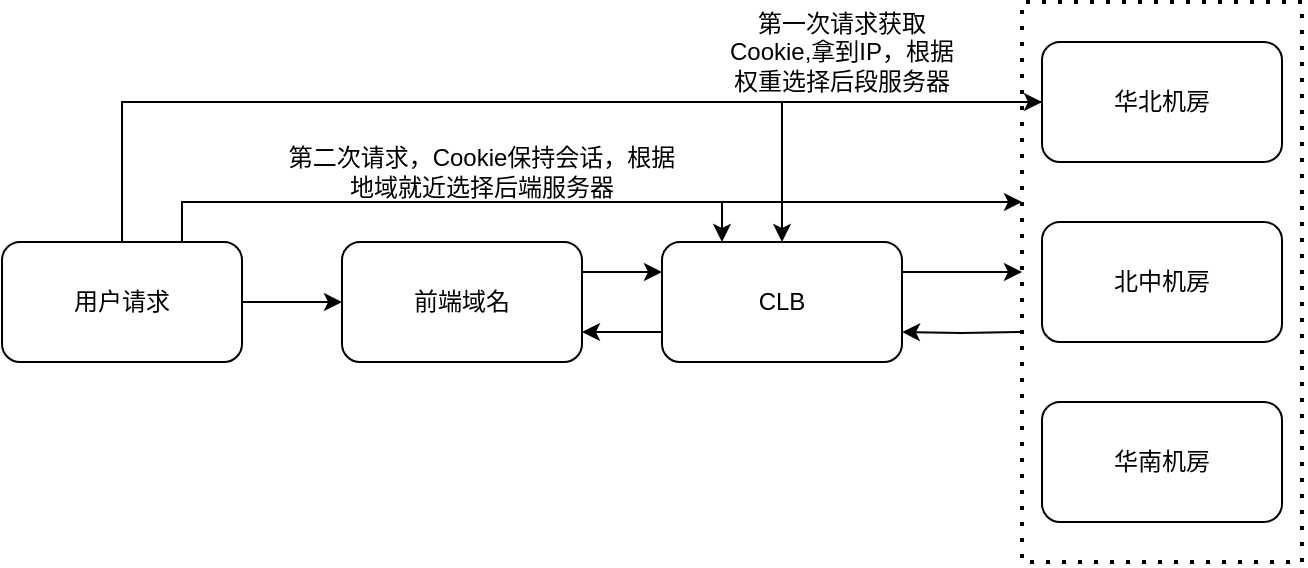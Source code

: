 <mxfile version="20.3.3" type="github">
  <diagram id="awbKIZQKXA_6XqNhvoPY" name="第 1 页">
    <mxGraphModel dx="930" dy="471" grid="1" gridSize="10" guides="1" tooltips="1" connect="1" arrows="1" fold="1" page="1" pageScale="1" pageWidth="827" pageHeight="1169" math="0" shadow="0">
      <root>
        <mxCell id="0" />
        <mxCell id="1" parent="0" />
        <mxCell id="vbVHcU2QwuVIv3XMYrbV-3" style="edgeStyle=orthogonalEdgeStyle;rounded=0;orthogonalLoop=1;jettySize=auto;html=1;exitX=1;exitY=0.5;exitDx=0;exitDy=0;entryX=0;entryY=0.5;entryDx=0;entryDy=0;" edge="1" parent="1" source="vbVHcU2QwuVIv3XMYrbV-1" target="vbVHcU2QwuVIv3XMYrbV-2">
          <mxGeometry relative="1" as="geometry" />
        </mxCell>
        <mxCell id="vbVHcU2QwuVIv3XMYrbV-19" style="edgeStyle=orthogonalEdgeStyle;rounded=0;orthogonalLoop=1;jettySize=auto;html=1;exitX=0.75;exitY=0;exitDx=0;exitDy=0;entryX=0.25;entryY=0;entryDx=0;entryDy=0;" edge="1" parent="1" source="vbVHcU2QwuVIv3XMYrbV-1" target="vbVHcU2QwuVIv3XMYrbV-4">
          <mxGeometry relative="1" as="geometry">
            <Array as="points">
              <mxPoint x="290" y="160" />
              <mxPoint x="560" y="160" />
            </Array>
          </mxGeometry>
        </mxCell>
        <mxCell id="vbVHcU2QwuVIv3XMYrbV-1" value="用户请求" style="rounded=1;whiteSpace=wrap;html=1;" vertex="1" parent="1">
          <mxGeometry x="200" y="180" width="120" height="60" as="geometry" />
        </mxCell>
        <mxCell id="vbVHcU2QwuVIv3XMYrbV-5" style="edgeStyle=orthogonalEdgeStyle;rounded=0;orthogonalLoop=1;jettySize=auto;html=1;exitX=1;exitY=0.25;exitDx=0;exitDy=0;entryX=0;entryY=0.25;entryDx=0;entryDy=0;" edge="1" parent="1" source="vbVHcU2QwuVIv3XMYrbV-2" target="vbVHcU2QwuVIv3XMYrbV-4">
          <mxGeometry relative="1" as="geometry" />
        </mxCell>
        <mxCell id="vbVHcU2QwuVIv3XMYrbV-2" value="前端域名" style="rounded=1;whiteSpace=wrap;html=1;" vertex="1" parent="1">
          <mxGeometry x="370" y="180" width="120" height="60" as="geometry" />
        </mxCell>
        <mxCell id="vbVHcU2QwuVIv3XMYrbV-6" style="edgeStyle=orthogonalEdgeStyle;rounded=0;orthogonalLoop=1;jettySize=auto;html=1;exitX=0;exitY=0.75;exitDx=0;exitDy=0;entryX=1;entryY=0.75;entryDx=0;entryDy=0;" edge="1" parent="1" source="vbVHcU2QwuVIv3XMYrbV-4" target="vbVHcU2QwuVIv3XMYrbV-2">
          <mxGeometry relative="1" as="geometry" />
        </mxCell>
        <mxCell id="vbVHcU2QwuVIv3XMYrbV-11" style="edgeStyle=orthogonalEdgeStyle;rounded=0;orthogonalLoop=1;jettySize=auto;html=1;exitX=1;exitY=0.25;exitDx=0;exitDy=0;" edge="1" parent="1" source="vbVHcU2QwuVIv3XMYrbV-4">
          <mxGeometry relative="1" as="geometry">
            <mxPoint x="710" y="195" as="targetPoint" />
          </mxGeometry>
        </mxCell>
        <mxCell id="vbVHcU2QwuVIv3XMYrbV-15" style="edgeStyle=orthogonalEdgeStyle;rounded=0;orthogonalLoop=1;jettySize=auto;html=1;exitX=0.5;exitY=0;exitDx=0;exitDy=0;entryX=0;entryY=0.5;entryDx=0;entryDy=0;" edge="1" parent="1" source="vbVHcU2QwuVIv3XMYrbV-1" target="vbVHcU2QwuVIv3XMYrbV-7">
          <mxGeometry relative="1" as="geometry">
            <Array as="points">
              <mxPoint x="260" y="110" />
              <mxPoint x="720" y="110" />
            </Array>
          </mxGeometry>
        </mxCell>
        <mxCell id="vbVHcU2QwuVIv3XMYrbV-4" value="CLB" style="rounded=1;whiteSpace=wrap;html=1;" vertex="1" parent="1">
          <mxGeometry x="530" y="180" width="120" height="60" as="geometry" />
        </mxCell>
        <mxCell id="vbVHcU2QwuVIv3XMYrbV-16" style="edgeStyle=orthogonalEdgeStyle;rounded=0;orthogonalLoop=1;jettySize=auto;html=1;exitX=0;exitY=0.5;exitDx=0;exitDy=0;entryX=0.5;entryY=0;entryDx=0;entryDy=0;" edge="1" parent="1" source="vbVHcU2QwuVIv3XMYrbV-7" target="vbVHcU2QwuVIv3XMYrbV-4">
          <mxGeometry relative="1" as="geometry" />
        </mxCell>
        <mxCell id="vbVHcU2QwuVIv3XMYrbV-7" value="华北机房" style="rounded=1;whiteSpace=wrap;html=1;" vertex="1" parent="1">
          <mxGeometry x="720" y="80" width="120" height="60" as="geometry" />
        </mxCell>
        <mxCell id="vbVHcU2QwuVIv3XMYrbV-8" value="北中机房" style="rounded=1;whiteSpace=wrap;html=1;" vertex="1" parent="1">
          <mxGeometry x="720" y="170" width="120" height="60" as="geometry" />
        </mxCell>
        <mxCell id="vbVHcU2QwuVIv3XMYrbV-9" value="华南机房" style="rounded=1;whiteSpace=wrap;html=1;" vertex="1" parent="1">
          <mxGeometry x="720" y="260" width="120" height="60" as="geometry" />
        </mxCell>
        <mxCell id="vbVHcU2QwuVIv3XMYrbV-10" value="" style="endArrow=none;dashed=1;html=1;dashPattern=1 3;strokeWidth=2;rounded=0;" edge="1" parent="1">
          <mxGeometry width="50" height="50" relative="1" as="geometry">
            <mxPoint x="850" y="60" as="sourcePoint" />
            <mxPoint x="850" y="60" as="targetPoint" />
            <Array as="points">
              <mxPoint x="780" y="60" />
              <mxPoint x="710" y="60" />
              <mxPoint x="710" y="340" />
              <mxPoint x="850" y="340" />
            </Array>
          </mxGeometry>
        </mxCell>
        <mxCell id="vbVHcU2QwuVIv3XMYrbV-12" style="edgeStyle=orthogonalEdgeStyle;rounded=0;orthogonalLoop=1;jettySize=auto;html=1;entryX=1;entryY=0.75;entryDx=0;entryDy=0;" edge="1" parent="1" target="vbVHcU2QwuVIv3XMYrbV-4">
          <mxGeometry relative="1" as="geometry">
            <mxPoint x="720" y="205" as="targetPoint" />
            <mxPoint x="710" y="225" as="sourcePoint" />
          </mxGeometry>
        </mxCell>
        <mxCell id="vbVHcU2QwuVIv3XMYrbV-13" value="第一次请求获取Cookie,拿到IP，根据权重选择后段服务器" style="text;html=1;strokeColor=none;fillColor=none;align=center;verticalAlign=middle;whiteSpace=wrap;rounded=0;" vertex="1" parent="1">
          <mxGeometry x="560" y="70" width="120" height="30" as="geometry" />
        </mxCell>
        <mxCell id="vbVHcU2QwuVIv3XMYrbV-18" value="第二次请求，Cookie保持会话，根据地域就近选择后端服务器" style="text;html=1;strokeColor=none;fillColor=none;align=center;verticalAlign=middle;whiteSpace=wrap;rounded=0;" vertex="1" parent="1">
          <mxGeometry x="340" y="130" width="200" height="30" as="geometry" />
        </mxCell>
        <mxCell id="vbVHcU2QwuVIv3XMYrbV-20" value="" style="endArrow=classic;html=1;rounded=0;" edge="1" parent="1">
          <mxGeometry width="50" height="50" relative="1" as="geometry">
            <mxPoint x="560" y="160" as="sourcePoint" />
            <mxPoint x="710" y="160" as="targetPoint" />
          </mxGeometry>
        </mxCell>
      </root>
    </mxGraphModel>
  </diagram>
</mxfile>
